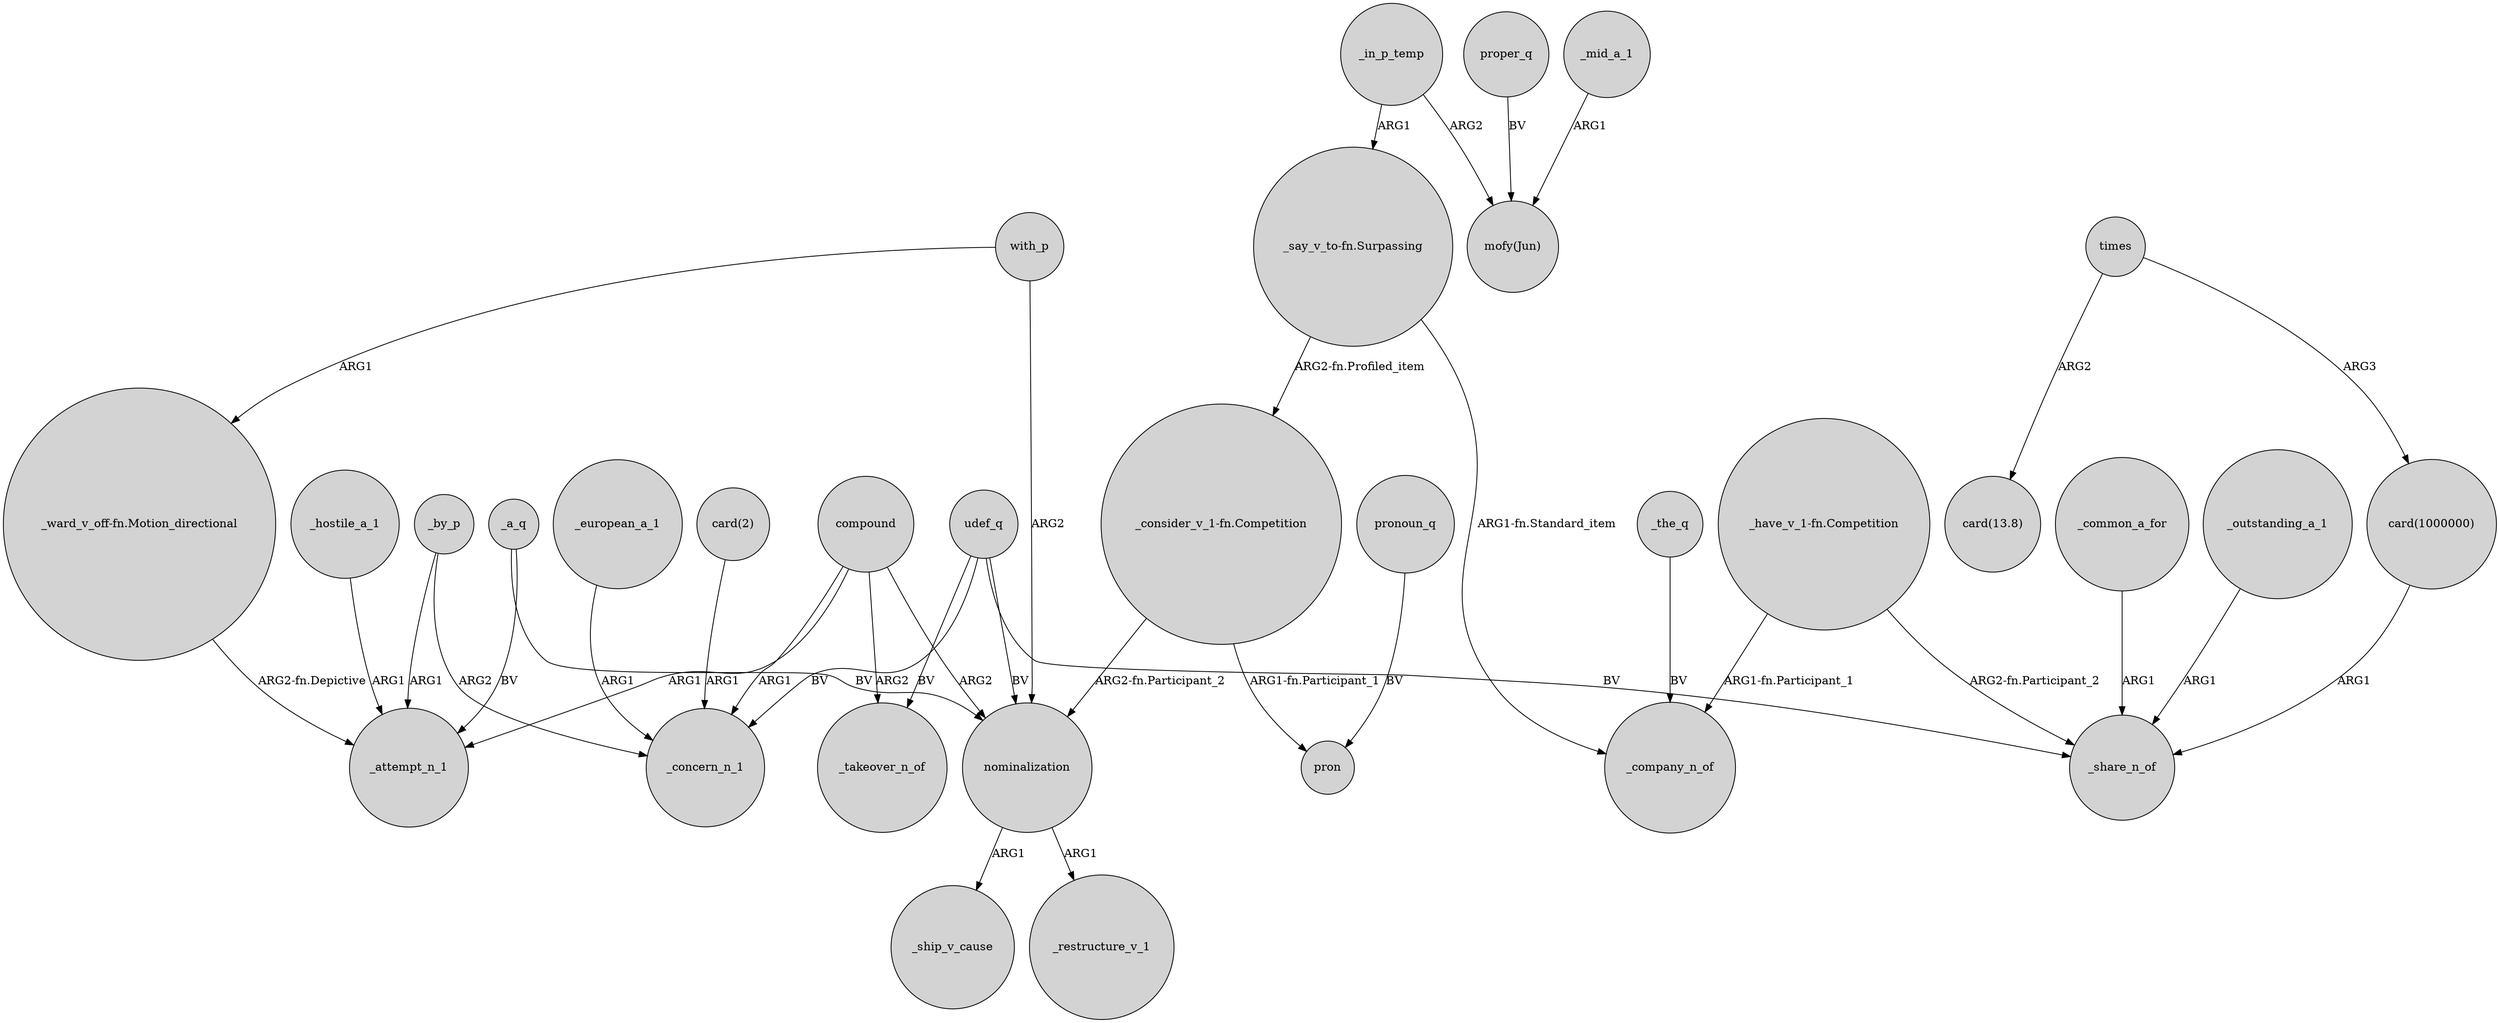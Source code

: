 digraph {
	node [shape=circle style=filled]
	_european_a_1 -> _concern_n_1 [label=ARG1]
	_a_q -> nominalization [label=BV]
	_a_q -> _attempt_n_1 [label=BV]
	"_say_v_to-fn.Surpassing" -> _company_n_of [label="ARG1-fn.Standard_item"]
	with_p -> "_ward_v_off-fn.Motion_directional" [label=ARG1]
	compound -> _attempt_n_1 [label=ARG1]
	"_have_v_1-fn.Competition" -> _share_n_of [label="ARG2-fn.Participant_2"]
	udef_q -> nominalization [label=BV]
	times -> "card(1000000)" [label=ARG3]
	"_consider_v_1-fn.Competition" -> pron [label="ARG1-fn.Participant_1"]
	_common_a_for -> _share_n_of [label=ARG1]
	"_ward_v_off-fn.Motion_directional" -> _attempt_n_1 [label="ARG2-fn.Depictive"]
	proper_q -> "mofy(Jun)" [label=BV]
	nominalization -> _ship_v_cause [label=ARG1]
	_in_p_temp -> "mofy(Jun)" [label=ARG2]
	compound -> nominalization [label=ARG2]
	_outstanding_a_1 -> _share_n_of [label=ARG1]
	pronoun_q -> pron [label=BV]
	udef_q -> _takeover_n_of [label=BV]
	nominalization -> _restructure_v_1 [label=ARG1]
	"_consider_v_1-fn.Competition" -> nominalization [label="ARG2-fn.Participant_2"]
	udef_q -> _share_n_of [label=BV]
	_hostile_a_1 -> _attempt_n_1 [label=ARG1]
	times -> "card(13.8)" [label=ARG2]
	compound -> _concern_n_1 [label=ARG1]
	_by_p -> _concern_n_1 [label=ARG2]
	"card(1000000)" -> _share_n_of [label=ARG1]
	"_have_v_1-fn.Competition" -> _company_n_of [label="ARG1-fn.Participant_1"]
	_mid_a_1 -> "mofy(Jun)" [label=ARG1]
	_in_p_temp -> "_say_v_to-fn.Surpassing" [label=ARG1]
	udef_q -> _concern_n_1 [label=BV]
	with_p -> nominalization [label=ARG2]
	compound -> _takeover_n_of [label=ARG2]
	"_say_v_to-fn.Surpassing" -> "_consider_v_1-fn.Competition" [label="ARG2-fn.Profiled_item"]
	_the_q -> _company_n_of [label=BV]
	_by_p -> _attempt_n_1 [label=ARG1]
	"card(2)" -> _concern_n_1 [label=ARG1]
}
